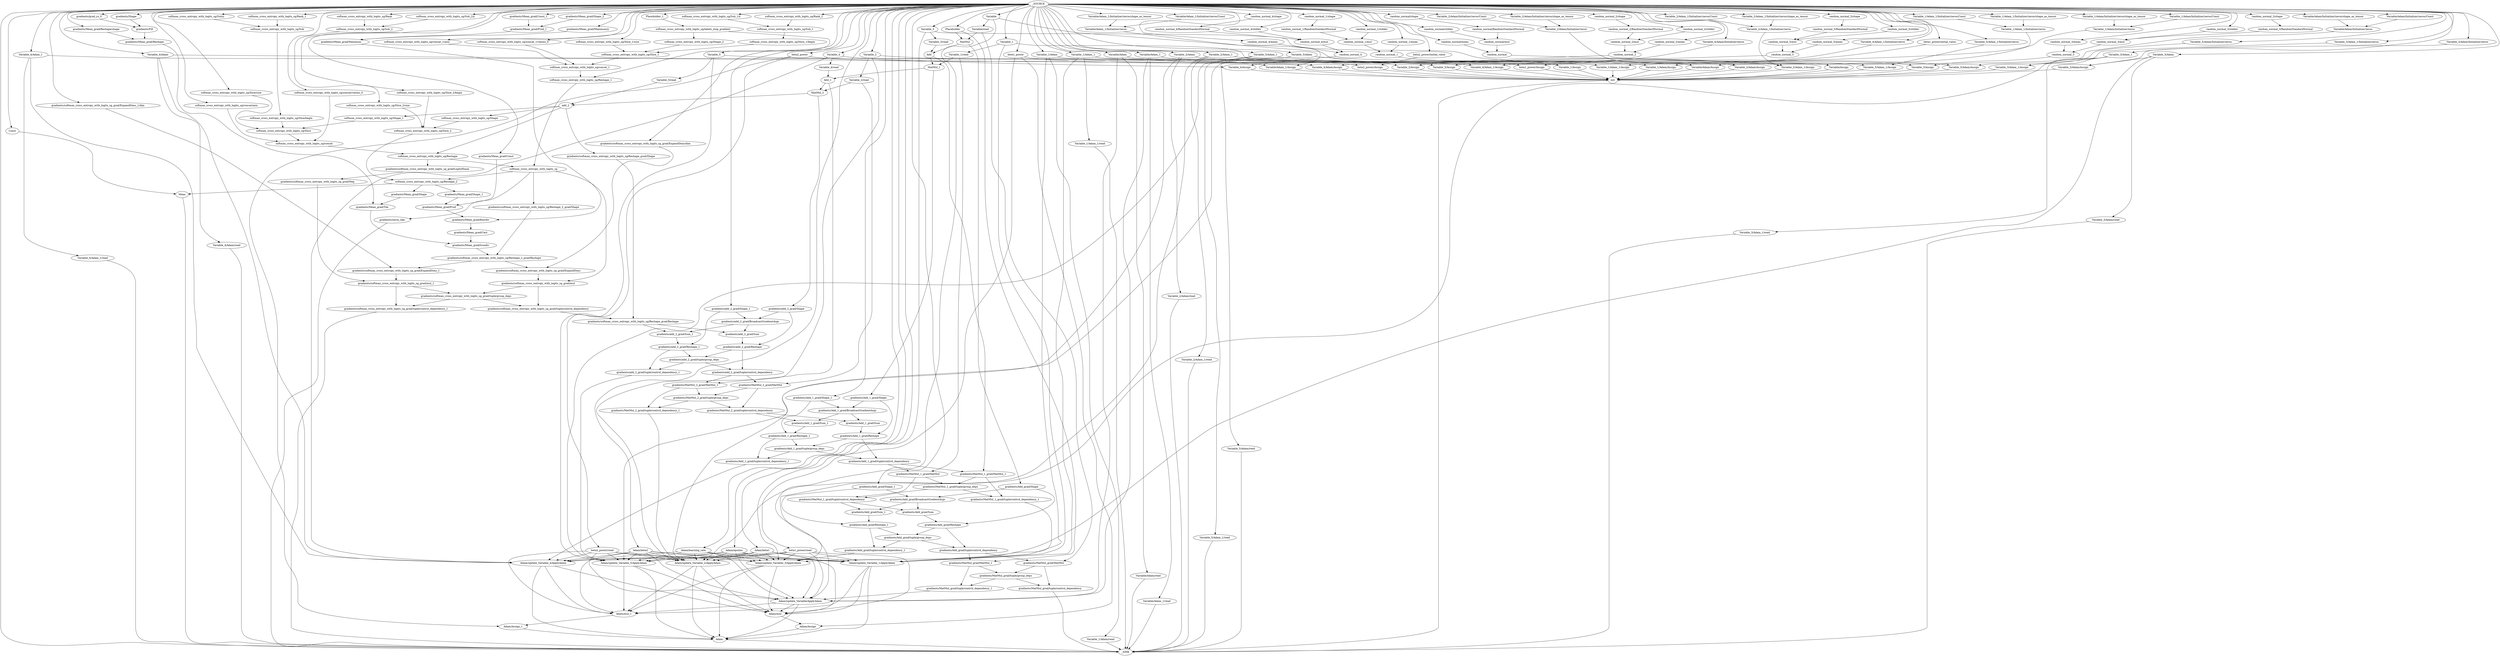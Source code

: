digraph G{
	"_SOURCE" -> "_SINK";
	"random_normal/shape" -> "random_normal/RandomStandardNormal";
	"random_normal/RandomStandardNormal" -> "random_normal/mul";
	"random_normal/stddev" -> "random_normal/mul";
	"random_normal/mul" -> "random_normal";
	"random_normal/mean" -> "random_normal";
	"Variable" -> "Variable/Assign";
	"random_normal" -> "Variable/Assign";
	"Variable" -> "Variable/read";
	"random_normal_1/shape" -> "random_normal_1/RandomStandardNormal";
	"random_normal_1/RandomStandardNormal" -> "random_normal_1/mul";
	"random_normal_1/stddev" -> "random_normal_1/mul";
	"random_normal_1/mul" -> "random_normal_1";
	"random_normal_1/mean" -> "random_normal_1";
	"Variable_1" -> "Variable_1/Assign";
	"random_normal_1" -> "Variable_1/Assign";
	"Variable_1" -> "Variable_1/read";
	"random_normal_2/shape" -> "random_normal_2/RandomStandardNormal";
	"random_normal_2/RandomStandardNormal" -> "random_normal_2/mul";
	"random_normal_2/stddev" -> "random_normal_2/mul";
	"random_normal_2/mul" -> "random_normal_2";
	"random_normal_2/mean" -> "random_normal_2";
	"Variable_2" -> "Variable_2/Assign";
	"random_normal_2" -> "Variable_2/Assign";
	"Variable_2" -> "Variable_2/read";
	"random_normal_3/shape" -> "random_normal_3/RandomStandardNormal";
	"random_normal_3/RandomStandardNormal" -> "random_normal_3/mul";
	"random_normal_3/stddev" -> "random_normal_3/mul";
	"random_normal_3/mul" -> "random_normal_3";
	"random_normal_3/mean" -> "random_normal_3";
	"Variable_3" -> "Variable_3/Assign";
	"random_normal_3" -> "Variable_3/Assign";
	"Variable_3" -> "Variable_3/read";
	"random_normal_4/shape" -> "random_normal_4/RandomStandardNormal";
	"random_normal_4/RandomStandardNormal" -> "random_normal_4/mul";
	"random_normal_4/stddev" -> "random_normal_4/mul";
	"random_normal_4/mul" -> "random_normal_4";
	"random_normal_4/mean" -> "random_normal_4";
	"Variable_4" -> "Variable_4/Assign";
	"random_normal_4" -> "Variable_4/Assign";
	"Variable_4" -> "Variable_4/read";
	"random_normal_5/shape" -> "random_normal_5/RandomStandardNormal";
	"random_normal_5/RandomStandardNormal" -> "random_normal_5/mul";
	"random_normal_5/stddev" -> "random_normal_5/mul";
	"random_normal_5/mul" -> "random_normal_5";
	"random_normal_5/mean" -> "random_normal_5";
	"Variable_5" -> "Variable_5/Assign";
	"random_normal_5" -> "Variable_5/Assign";
	"Variable_5" -> "Variable_5/read";
	"Placeholder" -> "MatMul";
	"Variable/read" -> "MatMul";
	"MatMul" -> "Add";
	"Variable_3/read" -> "Add";
	"Add" -> "MatMul_1";
	"Variable_1/read" -> "MatMul_1";
	"MatMul_1" -> "Add_1";
	"Variable_4/read" -> "Add_1";
	"Add_1" -> "MatMul_2";
	"Variable_2/read" -> "MatMul_2";
	"MatMul_2" -> "add_2";
	"Variable_5/read" -> "add_2";
	"Placeholder_1" -> "softmax_cross_entropy_with_logits_sg/labels_stop_gradient";
	"add_2" -> "softmax_cross_entropy_with_logits_sg/Shape";
	"add_2" -> "softmax_cross_entropy_with_logits_sg/Shape_1";
	"softmax_cross_entropy_with_logits_sg/Rank_1" -> "softmax_cross_entropy_with_logits_sg/Sub";
	"softmax_cross_entropy_with_logits_sg/Sub/y" -> "softmax_cross_entropy_with_logits_sg/Sub";
	"softmax_cross_entropy_with_logits_sg/Sub" -> "softmax_cross_entropy_with_logits_sg/Slice/begin";
	"softmax_cross_entropy_with_logits_sg/Shape_1" -> "softmax_cross_entropy_with_logits_sg/Slice";
	"softmax_cross_entropy_with_logits_sg/Slice/begin" -> "softmax_cross_entropy_with_logits_sg/Slice";
	"softmax_cross_entropy_with_logits_sg/Slice/size" -> "softmax_cross_entropy_with_logits_sg/Slice";
	"softmax_cross_entropy_with_logits_sg/concat/values_0" -> "softmax_cross_entropy_with_logits_sg/concat";
	"softmax_cross_entropy_with_logits_sg/Slice" -> "softmax_cross_entropy_with_logits_sg/concat";
	"softmax_cross_entropy_with_logits_sg/concat/axis" -> "softmax_cross_entropy_with_logits_sg/concat";
	"add_2" -> "softmax_cross_entropy_with_logits_sg/Reshape";
	"softmax_cross_entropy_with_logits_sg/concat" -> "softmax_cross_entropy_with_logits_sg/Reshape";
	"softmax_cross_entropy_with_logits_sg/labels_stop_gradient" -> "softmax_cross_entropy_with_logits_sg/Shape_2";
	"softmax_cross_entropy_with_logits_sg/Rank_2" -> "softmax_cross_entropy_with_logits_sg/Sub_1";
	"softmax_cross_entropy_with_logits_sg/Sub_1/y" -> "softmax_cross_entropy_with_logits_sg/Sub_1";
	"softmax_cross_entropy_with_logits_sg/Sub_1" -> "softmax_cross_entropy_with_logits_sg/Slice_1/begin";
	"softmax_cross_entropy_with_logits_sg/Shape_2" -> "softmax_cross_entropy_with_logits_sg/Slice_1";
	"softmax_cross_entropy_with_logits_sg/Slice_1/begin" -> "softmax_cross_entropy_with_logits_sg/Slice_1";
	"softmax_cross_entropy_with_logits_sg/Slice_1/size" -> "softmax_cross_entropy_with_logits_sg/Slice_1";
	"softmax_cross_entropy_with_logits_sg/concat_1/values_0" -> "softmax_cross_entropy_with_logits_sg/concat_1";
	"softmax_cross_entropy_with_logits_sg/Slice_1" -> "softmax_cross_entropy_with_logits_sg/concat_1";
	"softmax_cross_entropy_with_logits_sg/concat_1/axis" -> "softmax_cross_entropy_with_logits_sg/concat_1";
	"softmax_cross_entropy_with_logits_sg/labels_stop_gradient" -> "softmax_cross_entropy_with_logits_sg/Reshape_1";
	"softmax_cross_entropy_with_logits_sg/concat_1" -> "softmax_cross_entropy_with_logits_sg/Reshape_1";
	"softmax_cross_entropy_with_logits_sg/Reshape" -> "softmax_cross_entropy_with_logits_sg";
	"softmax_cross_entropy_with_logits_sg/Reshape_1" -> "softmax_cross_entropy_with_logits_sg";
	"softmax_cross_entropy_with_logits_sg/Rank" -> "softmax_cross_entropy_with_logits_sg/Sub_2";
	"softmax_cross_entropy_with_logits_sg/Sub_2/y" -> "softmax_cross_entropy_with_logits_sg/Sub_2";
	"softmax_cross_entropy_with_logits_sg/Sub_2" -> "softmax_cross_entropy_with_logits_sg/Slice_2/size";
	"softmax_cross_entropy_with_logits_sg/Shape" -> "softmax_cross_entropy_with_logits_sg/Slice_2";
	"softmax_cross_entropy_with_logits_sg/Slice_2/begin" -> "softmax_cross_entropy_with_logits_sg/Slice_2";
	"softmax_cross_entropy_with_logits_sg/Slice_2/size" -> "softmax_cross_entropy_with_logits_sg/Slice_2";
	"softmax_cross_entropy_with_logits_sg" -> "softmax_cross_entropy_with_logits_sg/Reshape_2";
	"softmax_cross_entropy_with_logits_sg/Slice_2" -> "softmax_cross_entropy_with_logits_sg/Reshape_2";
	"softmax_cross_entropy_with_logits_sg/Reshape_2" -> "Mean";
	"Const" -> "Mean";
	"gradients/Shape" -> "gradients/Fill";
	"gradients/grad_ys_0" -> "gradients/Fill";
	"gradients/Fill" -> "gradients/Mean_grad/Reshape";
	"gradients/Mean_grad/Reshape/shape" -> "gradients/Mean_grad/Reshape";
	"softmax_cross_entropy_with_logits_sg/Reshape_2" -> "gradients/Mean_grad/Shape";
	"gradients/Mean_grad/Reshape" -> "gradients/Mean_grad/Tile";
	"gradients/Mean_grad/Shape" -> "gradients/Mean_grad/Tile";
	"softmax_cross_entropy_with_logits_sg/Reshape_2" -> "gradients/Mean_grad/Shape_1";
	"gradients/Mean_grad/Shape_1" -> "gradients/Mean_grad/Prod";
	"gradients/Mean_grad/Const" -> "gradients/Mean_grad/Prod";
	"gradients/Mean_grad/Shape_2" -> "gradients/Mean_grad/Prod_1";
	"gradients/Mean_grad/Const_1" -> "gradients/Mean_grad/Prod_1";
	"gradients/Mean_grad/Prod_1" -> "gradients/Mean_grad/Maximum";
	"gradients/Mean_grad/Maximum/y" -> "gradients/Mean_grad/Maximum";
	"gradients/Mean_grad/Prod" -> "gradients/Mean_grad/floordiv";
	"gradients/Mean_grad/Maximum" -> "gradients/Mean_grad/floordiv";
	"gradients/Mean_grad/floordiv" -> "gradients/Mean_grad/Cast";
	"gradients/Mean_grad/Tile" -> "gradients/Mean_grad/truediv";
	"gradients/Mean_grad/Cast" -> "gradients/Mean_grad/truediv";
	"softmax_cross_entropy_with_logits_sg" -> "gradients/softmax_cross_entropy_with_logits_sg/Reshape_2_grad/Shape";
	"gradients/Mean_grad/truediv" -> "gradients/softmax_cross_entropy_with_logits_sg/Reshape_2_grad/Reshape";
	"gradients/softmax_cross_entropy_with_logits_sg/Reshape_2_grad/Shape" -> "gradients/softmax_cross_entropy_with_logits_sg/Reshape_2_grad/Reshape";
	"softmax_cross_entropy_with_logits_sg" -> "gradients/zeros_like";
	"gradients/softmax_cross_entropy_with_logits_sg/Reshape_2_grad/Reshape" -> "gradients/softmax_cross_entropy_with_logits_sg_grad/ExpandDims";
	"gradients/softmax_cross_entropy_with_logits_sg_grad/ExpandDims/dim" -> "gradients/softmax_cross_entropy_with_logits_sg_grad/ExpandDims";
	"gradients/softmax_cross_entropy_with_logits_sg_grad/ExpandDims" -> "gradients/softmax_cross_entropy_with_logits_sg_grad/mul";
	"softmax_cross_entropy_with_logits_sg" -> "gradients/softmax_cross_entropy_with_logits_sg_grad/mul";
	"softmax_cross_entropy_with_logits_sg/Reshape" -> "gradients/softmax_cross_entropy_with_logits_sg_grad/LogSoftmax";
	"gradients/softmax_cross_entropy_with_logits_sg_grad/LogSoftmax" -> "gradients/softmax_cross_entropy_with_logits_sg_grad/Neg";
	"gradients/softmax_cross_entropy_with_logits_sg/Reshape_2_grad/Reshape" -> "gradients/softmax_cross_entropy_with_logits_sg_grad/ExpandDims_1";
	"gradients/softmax_cross_entropy_with_logits_sg_grad/ExpandDims_1/dim" -> "gradients/softmax_cross_entropy_with_logits_sg_grad/ExpandDims_1";
	"gradients/softmax_cross_entropy_with_logits_sg_grad/ExpandDims_1" -> "gradients/softmax_cross_entropy_with_logits_sg_grad/mul_1";
	"gradients/softmax_cross_entropy_with_logits_sg_grad/Neg" -> "gradients/softmax_cross_entropy_with_logits_sg_grad/mul_1";
	"gradients/softmax_cross_entropy_with_logits_sg_grad/mul" -> "gradients/softmax_cross_entropy_with_logits_sg_grad/tuple/group_deps";
	"gradients/softmax_cross_entropy_with_logits_sg_grad/mul_1" -> "gradients/softmax_cross_entropy_with_logits_sg_grad/tuple/group_deps";
	"gradients/softmax_cross_entropy_with_logits_sg_grad/mul" -> "gradients/softmax_cross_entropy_with_logits_sg_grad/tuple/control_dependency";
	"gradients/softmax_cross_entropy_with_logits_sg_grad/tuple/group_deps" -> "gradients/softmax_cross_entropy_with_logits_sg_grad/tuple/control_dependency";
	"gradients/softmax_cross_entropy_with_logits_sg_grad/mul_1" -> "gradients/softmax_cross_entropy_with_logits_sg_grad/tuple/control_dependency_1";
	"gradients/softmax_cross_entropy_with_logits_sg_grad/tuple/group_deps" -> "gradients/softmax_cross_entropy_with_logits_sg_grad/tuple/control_dependency_1";
	"add_2" -> "gradients/softmax_cross_entropy_with_logits_sg/Reshape_grad/Shape";
	"gradients/softmax_cross_entropy_with_logits_sg_grad/tuple/control_dependency" -> "gradients/softmax_cross_entropy_with_logits_sg/Reshape_grad/Reshape";
	"gradients/softmax_cross_entropy_with_logits_sg/Reshape_grad/Shape" -> "gradients/softmax_cross_entropy_with_logits_sg/Reshape_grad/Reshape";
	"MatMul_2" -> "gradients/add_2_grad/Shape";
	"gradients/add_2_grad/Shape" -> "gradients/add_2_grad/BroadcastGradientArgs";
	"gradients/add_2_grad/Shape_1" -> "gradients/add_2_grad/BroadcastGradientArgs";
	"gradients/softmax_cross_entropy_with_logits_sg/Reshape_grad/Reshape" -> "gradients/add_2_grad/Sum";
	"gradients/add_2_grad/BroadcastGradientArgs" -> "gradients/add_2_grad/Sum";
	"gradients/add_2_grad/Sum" -> "gradients/add_2_grad/Reshape";
	"gradients/add_2_grad/Shape" -> "gradients/add_2_grad/Reshape";
	"gradients/softmax_cross_entropy_with_logits_sg/Reshape_grad/Reshape" -> "gradients/add_2_grad/Sum_1";
	"gradients/add_2_grad/BroadcastGradientArgs" -> "gradients/add_2_grad/Sum_1";
	"gradients/add_2_grad/Sum_1" -> "gradients/add_2_grad/Reshape_1";
	"gradients/add_2_grad/Shape_1" -> "gradients/add_2_grad/Reshape_1";
	"gradients/add_2_grad/Reshape" -> "gradients/add_2_grad/tuple/group_deps";
	"gradients/add_2_grad/Reshape_1" -> "gradients/add_2_grad/tuple/group_deps";
	"gradients/add_2_grad/Reshape" -> "gradients/add_2_grad/tuple/control_dependency";
	"gradients/add_2_grad/tuple/group_deps" -> "gradients/add_2_grad/tuple/control_dependency";
	"gradients/add_2_grad/Reshape_1" -> "gradients/add_2_grad/tuple/control_dependency_1";
	"gradients/add_2_grad/tuple/group_deps" -> "gradients/add_2_grad/tuple/control_dependency_1";
	"gradients/add_2_grad/tuple/control_dependency" -> "gradients/MatMul_2_grad/MatMul";
	"Variable_2/read" -> "gradients/MatMul_2_grad/MatMul";
	"Add_1" -> "gradients/MatMul_2_grad/MatMul_1";
	"gradients/add_2_grad/tuple/control_dependency" -> "gradients/MatMul_2_grad/MatMul_1";
	"gradients/MatMul_2_grad/MatMul" -> "gradients/MatMul_2_grad/tuple/group_deps";
	"gradients/MatMul_2_grad/MatMul_1" -> "gradients/MatMul_2_grad/tuple/group_deps";
	"gradients/MatMul_2_grad/MatMul" -> "gradients/MatMul_2_grad/tuple/control_dependency";
	"gradients/MatMul_2_grad/tuple/group_deps" -> "gradients/MatMul_2_grad/tuple/control_dependency";
	"gradients/MatMul_2_grad/MatMul_1" -> "gradients/MatMul_2_grad/tuple/control_dependency_1";
	"gradients/MatMul_2_grad/tuple/group_deps" -> "gradients/MatMul_2_grad/tuple/control_dependency_1";
	"MatMul_1" -> "gradients/Add_1_grad/Shape";
	"gradients/Add_1_grad/Shape" -> "gradients/Add_1_grad/BroadcastGradientArgs";
	"gradients/Add_1_grad/Shape_1" -> "gradients/Add_1_grad/BroadcastGradientArgs";
	"gradients/MatMul_2_grad/tuple/control_dependency" -> "gradients/Add_1_grad/Sum";
	"gradients/Add_1_grad/BroadcastGradientArgs" -> "gradients/Add_1_grad/Sum";
	"gradients/Add_1_grad/Sum" -> "gradients/Add_1_grad/Reshape";
	"gradients/Add_1_grad/Shape" -> "gradients/Add_1_grad/Reshape";
	"gradients/MatMul_2_grad/tuple/control_dependency" -> "gradients/Add_1_grad/Sum_1";
	"gradients/Add_1_grad/BroadcastGradientArgs" -> "gradients/Add_1_grad/Sum_1";
	"gradients/Add_1_grad/Sum_1" -> "gradients/Add_1_grad/Reshape_1";
	"gradients/Add_1_grad/Shape_1" -> "gradients/Add_1_grad/Reshape_1";
	"gradients/Add_1_grad/Reshape" -> "gradients/Add_1_grad/tuple/group_deps";
	"gradients/Add_1_grad/Reshape_1" -> "gradients/Add_1_grad/tuple/group_deps";
	"gradients/Add_1_grad/Reshape" -> "gradients/Add_1_grad/tuple/control_dependency";
	"gradients/Add_1_grad/tuple/group_deps" -> "gradients/Add_1_grad/tuple/control_dependency";
	"gradients/Add_1_grad/Reshape_1" -> "gradients/Add_1_grad/tuple/control_dependency_1";
	"gradients/Add_1_grad/tuple/group_deps" -> "gradients/Add_1_grad/tuple/control_dependency_1";
	"gradients/Add_1_grad/tuple/control_dependency" -> "gradients/MatMul_1_grad/MatMul";
	"Variable_1/read" -> "gradients/MatMul_1_grad/MatMul";
	"Add" -> "gradients/MatMul_1_grad/MatMul_1";
	"gradients/Add_1_grad/tuple/control_dependency" -> "gradients/MatMul_1_grad/MatMul_1";
	"gradients/MatMul_1_grad/MatMul" -> "gradients/MatMul_1_grad/tuple/group_deps";
	"gradients/MatMul_1_grad/MatMul_1" -> "gradients/MatMul_1_grad/tuple/group_deps";
	"gradients/MatMul_1_grad/MatMul" -> "gradients/MatMul_1_grad/tuple/control_dependency";
	"gradients/MatMul_1_grad/tuple/group_deps" -> "gradients/MatMul_1_grad/tuple/control_dependency";
	"gradients/MatMul_1_grad/MatMul_1" -> "gradients/MatMul_1_grad/tuple/control_dependency_1";
	"gradients/MatMul_1_grad/tuple/group_deps" -> "gradients/MatMul_1_grad/tuple/control_dependency_1";
	"MatMul" -> "gradients/Add_grad/Shape";
	"gradients/Add_grad/Shape" -> "gradients/Add_grad/BroadcastGradientArgs";
	"gradients/Add_grad/Shape_1" -> "gradients/Add_grad/BroadcastGradientArgs";
	"gradients/MatMul_1_grad/tuple/control_dependency" -> "gradients/Add_grad/Sum";
	"gradients/Add_grad/BroadcastGradientArgs" -> "gradients/Add_grad/Sum";
	"gradients/Add_grad/Sum" -> "gradients/Add_grad/Reshape";
	"gradients/Add_grad/Shape" -> "gradients/Add_grad/Reshape";
	"gradients/MatMul_1_grad/tuple/control_dependency" -> "gradients/Add_grad/Sum_1";
	"gradients/Add_grad/BroadcastGradientArgs" -> "gradients/Add_grad/Sum_1";
	"gradients/Add_grad/Sum_1" -> "gradients/Add_grad/Reshape_1";
	"gradients/Add_grad/Shape_1" -> "gradients/Add_grad/Reshape_1";
	"gradients/Add_grad/Reshape" -> "gradients/Add_grad/tuple/group_deps";
	"gradients/Add_grad/Reshape_1" -> "gradients/Add_grad/tuple/group_deps";
	"gradients/Add_grad/Reshape" -> "gradients/Add_grad/tuple/control_dependency";
	"gradients/Add_grad/tuple/group_deps" -> "gradients/Add_grad/tuple/control_dependency";
	"gradients/Add_grad/Reshape_1" -> "gradients/Add_grad/tuple/control_dependency_1";
	"gradients/Add_grad/tuple/group_deps" -> "gradients/Add_grad/tuple/control_dependency_1";
	"gradients/Add_grad/tuple/control_dependency" -> "gradients/MatMul_grad/MatMul";
	"Variable/read" -> "gradients/MatMul_grad/MatMul";
	"Placeholder" -> "gradients/MatMul_grad/MatMul_1";
	"gradients/Add_grad/tuple/control_dependency" -> "gradients/MatMul_grad/MatMul_1";
	"gradients/MatMul_grad/MatMul" -> "gradients/MatMul_grad/tuple/group_deps";
	"gradients/MatMul_grad/MatMul_1" -> "gradients/MatMul_grad/tuple/group_deps";
	"gradients/MatMul_grad/MatMul" -> "gradients/MatMul_grad/tuple/control_dependency";
	"gradients/MatMul_grad/tuple/group_deps" -> "gradients/MatMul_grad/tuple/control_dependency";
	"gradients/MatMul_grad/MatMul_1" -> "gradients/MatMul_grad/tuple/control_dependency_1";
	"gradients/MatMul_grad/tuple/group_deps" -> "gradients/MatMul_grad/tuple/control_dependency_1";
	"beta1_power" -> "beta1_power/Assign";
	"beta1_power/initial_value" -> "beta1_power/Assign";
	"beta1_power" -> "beta1_power/read";
	"beta2_power" -> "beta2_power/Assign";
	"beta2_power/initial_value" -> "beta2_power/Assign";
	"beta2_power" -> "beta2_power/read";
	"Variable/Adam/Initializer/zeros/shape_as_tensor" -> "Variable/Adam/Initializer/zeros";
	"Variable/Adam/Initializer/zeros/Const" -> "Variable/Adam/Initializer/zeros";
	"Variable/Adam" -> "Variable/Adam/Assign";
	"Variable/Adam/Initializer/zeros" -> "Variable/Adam/Assign";
	"Variable/Adam" -> "Variable/Adam/read";
	"Variable/Adam_1/Initializer/zeros/shape_as_tensor" -> "Variable/Adam_1/Initializer/zeros";
	"Variable/Adam_1/Initializer/zeros/Const" -> "Variable/Adam_1/Initializer/zeros";
	"Variable/Adam_1" -> "Variable/Adam_1/Assign";
	"Variable/Adam_1/Initializer/zeros" -> "Variable/Adam_1/Assign";
	"Variable/Adam_1" -> "Variable/Adam_1/read";
	"Variable_1/Adam/Initializer/zeros/shape_as_tensor" -> "Variable_1/Adam/Initializer/zeros";
	"Variable_1/Adam/Initializer/zeros/Const" -> "Variable_1/Adam/Initializer/zeros";
	"Variable_1/Adam" -> "Variable_1/Adam/Assign";
	"Variable_1/Adam/Initializer/zeros" -> "Variable_1/Adam/Assign";
	"Variable_1/Adam" -> "Variable_1/Adam/read";
	"Variable_1/Adam_1/Initializer/zeros/shape_as_tensor" -> "Variable_1/Adam_1/Initializer/zeros";
	"Variable_1/Adam_1/Initializer/zeros/Const" -> "Variable_1/Adam_1/Initializer/zeros";
	"Variable_1/Adam_1" -> "Variable_1/Adam_1/Assign";
	"Variable_1/Adam_1/Initializer/zeros" -> "Variable_1/Adam_1/Assign";
	"Variable_1/Adam_1" -> "Variable_1/Adam_1/read";
	"Variable_2/Adam/Initializer/zeros/shape_as_tensor" -> "Variable_2/Adam/Initializer/zeros";
	"Variable_2/Adam/Initializer/zeros/Const" -> "Variable_2/Adam/Initializer/zeros";
	"Variable_2/Adam" -> "Variable_2/Adam/Assign";
	"Variable_2/Adam/Initializer/zeros" -> "Variable_2/Adam/Assign";
	"Variable_2/Adam" -> "Variable_2/Adam/read";
	"Variable_2/Adam_1/Initializer/zeros/shape_as_tensor" -> "Variable_2/Adam_1/Initializer/zeros";
	"Variable_2/Adam_1/Initializer/zeros/Const" -> "Variable_2/Adam_1/Initializer/zeros";
	"Variable_2/Adam_1" -> "Variable_2/Adam_1/Assign";
	"Variable_2/Adam_1/Initializer/zeros" -> "Variable_2/Adam_1/Assign";
	"Variable_2/Adam_1" -> "Variable_2/Adam_1/read";
	"Variable_3/Adam" -> "Variable_3/Adam/Assign";
	"Variable_3/Adam/Initializer/zeros" -> "Variable_3/Adam/Assign";
	"Variable_3/Adam" -> "Variable_3/Adam/read";
	"Variable_3/Adam_1" -> "Variable_3/Adam_1/Assign";
	"Variable_3/Adam_1/Initializer/zeros" -> "Variable_3/Adam_1/Assign";
	"Variable_3/Adam_1" -> "Variable_3/Adam_1/read";
	"Variable_4/Adam" -> "Variable_4/Adam/Assign";
	"Variable_4/Adam/Initializer/zeros" -> "Variable_4/Adam/Assign";
	"Variable_4/Adam" -> "Variable_4/Adam/read";
	"Variable_4/Adam_1" -> "Variable_4/Adam_1/Assign";
	"Variable_4/Adam_1/Initializer/zeros" -> "Variable_4/Adam_1/Assign";
	"Variable_4/Adam_1" -> "Variable_4/Adam_1/read";
	"Variable_5/Adam" -> "Variable_5/Adam/Assign";
	"Variable_5/Adam/Initializer/zeros" -> "Variable_5/Adam/Assign";
	"Variable_5/Adam" -> "Variable_5/Adam/read";
	"Variable_5/Adam_1" -> "Variable_5/Adam_1/Assign";
	"Variable_5/Adam_1/Initializer/zeros" -> "Variable_5/Adam_1/Assign";
	"Variable_5/Adam_1" -> "Variable_5/Adam_1/read";
	"Variable" -> "Adam/update_Variable/ApplyAdam";
	"Variable/Adam" -> "Adam/update_Variable/ApplyAdam";
	"Variable/Adam_1" -> "Adam/update_Variable/ApplyAdam";
	"beta1_power/read" -> "Adam/update_Variable/ApplyAdam";
	"beta2_power/read" -> "Adam/update_Variable/ApplyAdam";
	"Adam/learning_rate" -> "Adam/update_Variable/ApplyAdam";
	"Adam/beta1" -> "Adam/update_Variable/ApplyAdam";
	"Adam/beta2" -> "Adam/update_Variable/ApplyAdam";
	"Adam/epsilon" -> "Adam/update_Variable/ApplyAdam";
	"gradients/MatMul_grad/tuple/control_dependency_1" -> "Adam/update_Variable/ApplyAdam";
	"Variable_1" -> "Adam/update_Variable_1/ApplyAdam";
	"Variable_1/Adam" -> "Adam/update_Variable_1/ApplyAdam";
	"Variable_1/Adam_1" -> "Adam/update_Variable_1/ApplyAdam";
	"beta1_power/read" -> "Adam/update_Variable_1/ApplyAdam";
	"beta2_power/read" -> "Adam/update_Variable_1/ApplyAdam";
	"Adam/learning_rate" -> "Adam/update_Variable_1/ApplyAdam";
	"Adam/beta1" -> "Adam/update_Variable_1/ApplyAdam";
	"Adam/beta2" -> "Adam/update_Variable_1/ApplyAdam";
	"Adam/epsilon" -> "Adam/update_Variable_1/ApplyAdam";
	"gradients/MatMul_1_grad/tuple/control_dependency_1" -> "Adam/update_Variable_1/ApplyAdam";
	"Variable_2" -> "Adam/update_Variable_2/ApplyAdam";
	"Variable_2/Adam" -> "Adam/update_Variable_2/ApplyAdam";
	"Variable_2/Adam_1" -> "Adam/update_Variable_2/ApplyAdam";
	"beta1_power/read" -> "Adam/update_Variable_2/ApplyAdam";
	"beta2_power/read" -> "Adam/update_Variable_2/ApplyAdam";
	"Adam/learning_rate" -> "Adam/update_Variable_2/ApplyAdam";
	"Adam/beta1" -> "Adam/update_Variable_2/ApplyAdam";
	"Adam/beta2" -> "Adam/update_Variable_2/ApplyAdam";
	"Adam/epsilon" -> "Adam/update_Variable_2/ApplyAdam";
	"gradients/MatMul_2_grad/tuple/control_dependency_1" -> "Adam/update_Variable_2/ApplyAdam";
	"Variable_3" -> "Adam/update_Variable_3/ApplyAdam";
	"Variable_3/Adam" -> "Adam/update_Variable_3/ApplyAdam";
	"Variable_3/Adam_1" -> "Adam/update_Variable_3/ApplyAdam";
	"beta1_power/read" -> "Adam/update_Variable_3/ApplyAdam";
	"beta2_power/read" -> "Adam/update_Variable_3/ApplyAdam";
	"Adam/learning_rate" -> "Adam/update_Variable_3/ApplyAdam";
	"Adam/beta1" -> "Adam/update_Variable_3/ApplyAdam";
	"Adam/beta2" -> "Adam/update_Variable_3/ApplyAdam";
	"Adam/epsilon" -> "Adam/update_Variable_3/ApplyAdam";
	"gradients/Add_grad/tuple/control_dependency_1" -> "Adam/update_Variable_3/ApplyAdam";
	"Variable_4" -> "Adam/update_Variable_4/ApplyAdam";
	"Variable_4/Adam" -> "Adam/update_Variable_4/ApplyAdam";
	"Variable_4/Adam_1" -> "Adam/update_Variable_4/ApplyAdam";
	"beta1_power/read" -> "Adam/update_Variable_4/ApplyAdam";
	"beta2_power/read" -> "Adam/update_Variable_4/ApplyAdam";
	"Adam/learning_rate" -> "Adam/update_Variable_4/ApplyAdam";
	"Adam/beta1" -> "Adam/update_Variable_4/ApplyAdam";
	"Adam/beta2" -> "Adam/update_Variable_4/ApplyAdam";
	"Adam/epsilon" -> "Adam/update_Variable_4/ApplyAdam";
	"gradients/Add_1_grad/tuple/control_dependency_1" -> "Adam/update_Variable_4/ApplyAdam";
	"Variable_5" -> "Adam/update_Variable_5/ApplyAdam";
	"Variable_5/Adam" -> "Adam/update_Variable_5/ApplyAdam";
	"Variable_5/Adam_1" -> "Adam/update_Variable_5/ApplyAdam";
	"beta1_power/read" -> "Adam/update_Variable_5/ApplyAdam";
	"beta2_power/read" -> "Adam/update_Variable_5/ApplyAdam";
	"Adam/learning_rate" -> "Adam/update_Variable_5/ApplyAdam";
	"Adam/beta1" -> "Adam/update_Variable_5/ApplyAdam";
	"Adam/beta2" -> "Adam/update_Variable_5/ApplyAdam";
	"Adam/epsilon" -> "Adam/update_Variable_5/ApplyAdam";
	"gradients/add_2_grad/tuple/control_dependency_1" -> "Adam/update_Variable_5/ApplyAdam";
	"beta1_power/read" -> "Adam/mul";
	"Adam/beta1" -> "Adam/mul";
	"Adam/update_Variable/ApplyAdam" -> "Adam/mul";
	"Adam/update_Variable_1/ApplyAdam" -> "Adam/mul";
	"Adam/update_Variable_2/ApplyAdam" -> "Adam/mul";
	"Adam/update_Variable_3/ApplyAdam" -> "Adam/mul";
	"Adam/update_Variable_4/ApplyAdam" -> "Adam/mul";
	"Adam/update_Variable_5/ApplyAdam" -> "Adam/mul";
	"beta1_power" -> "Adam/Assign";
	"Adam/mul" -> "Adam/Assign";
	"beta2_power/read" -> "Adam/mul_1";
	"Adam/beta2" -> "Adam/mul_1";
	"Adam/update_Variable/ApplyAdam" -> "Adam/mul_1";
	"Adam/update_Variable_1/ApplyAdam" -> "Adam/mul_1";
	"Adam/update_Variable_2/ApplyAdam" -> "Adam/mul_1";
	"Adam/update_Variable_3/ApplyAdam" -> "Adam/mul_1";
	"Adam/update_Variable_4/ApplyAdam" -> "Adam/mul_1";
	"Adam/update_Variable_5/ApplyAdam" -> "Adam/mul_1";
	"beta2_power" -> "Adam/Assign_1";
	"Adam/mul_1" -> "Adam/Assign_1";
	"Adam/update_Variable/ApplyAdam" -> "Adam";
	"Adam/update_Variable_1/ApplyAdam" -> "Adam";
	"Adam/update_Variable_2/ApplyAdam" -> "Adam";
	"Adam/update_Variable_3/ApplyAdam" -> "Adam";
	"Adam/update_Variable_4/ApplyAdam" -> "Adam";
	"Adam/update_Variable_5/ApplyAdam" -> "Adam";
	"Adam/Assign" -> "Adam";
	"Adam/Assign_1" -> "Adam";
	"Variable/Assign" -> "init";
	"Variable_1/Assign" -> "init";
	"Variable_2/Assign" -> "init";
	"Variable_3/Assign" -> "init";
	"Variable_4/Assign" -> "init";
	"Variable_5/Assign" -> "init";
	"beta1_power/Assign" -> "init";
	"beta2_power/Assign" -> "init";
	"Variable/Adam/Assign" -> "init";
	"Variable/Adam_1/Assign" -> "init";
	"Variable_1/Adam/Assign" -> "init";
	"Variable_1/Adam_1/Assign" -> "init";
	"Variable_2/Adam/Assign" -> "init";
	"Variable_2/Adam_1/Assign" -> "init";
	"Variable_3/Adam/Assign" -> "init";
	"Variable_3/Adam_1/Assign" -> "init";
	"Variable_4/Adam/Assign" -> "init";
	"Variable_4/Adam_1/Assign" -> "init";
	"Variable_5/Adam/Assign" -> "init";
	"Variable_5/Adam_1/Assign" -> "init";
	"_SOURCE" -> "Placeholder";
	"_SOURCE" -> "Placeholder_1";
	"_SOURCE" -> "random_normal/shape";
	"_SOURCE" -> "random_normal/mean";
	"_SOURCE" -> "random_normal/stddev";
	"_SOURCE" -> "Variable";
	"_SOURCE" -> "random_normal_1/shape";
	"_SOURCE" -> "random_normal_1/mean";
	"_SOURCE" -> "random_normal_1/stddev";
	"_SOURCE" -> "Variable_1";
	"_SOURCE" -> "random_normal_2/shape";
	"_SOURCE" -> "random_normal_2/mean";
	"_SOURCE" -> "random_normal_2/stddev";
	"_SOURCE" -> "Variable_2";
	"_SOURCE" -> "random_normal_3/shape";
	"_SOURCE" -> "random_normal_3/mean";
	"_SOURCE" -> "random_normal_3/stddev";
	"_SOURCE" -> "Variable_3";
	"_SOURCE" -> "random_normal_4/shape";
	"_SOURCE" -> "random_normal_4/mean";
	"_SOURCE" -> "random_normal_4/stddev";
	"_SOURCE" -> "Variable_4";
	"_SOURCE" -> "random_normal_5/shape";
	"_SOURCE" -> "random_normal_5/mean";
	"_SOURCE" -> "random_normal_5/stddev";
	"_SOURCE" -> "Variable_5";
	"_SOURCE" -> "softmax_cross_entropy_with_logits_sg/Rank";
	"_SOURCE" -> "softmax_cross_entropy_with_logits_sg/Rank_1";
	"_SOURCE" -> "softmax_cross_entropy_with_logits_sg/Sub/y";
	"_SOURCE" -> "softmax_cross_entropy_with_logits_sg/Slice/size";
	"_SOURCE" -> "softmax_cross_entropy_with_logits_sg/concat/values_0";
	"_SOURCE" -> "softmax_cross_entropy_with_logits_sg/concat/axis";
	"_SOURCE" -> "softmax_cross_entropy_with_logits_sg/Rank_2";
	"_SOURCE" -> "softmax_cross_entropy_with_logits_sg/Sub_1/y";
	"_SOURCE" -> "softmax_cross_entropy_with_logits_sg/Slice_1/size";
	"_SOURCE" -> "softmax_cross_entropy_with_logits_sg/concat_1/values_0";
	"_SOURCE" -> "softmax_cross_entropy_with_logits_sg/concat_1/axis";
	"_SOURCE" -> "softmax_cross_entropy_with_logits_sg/Sub_2/y";
	"_SOURCE" -> "softmax_cross_entropy_with_logits_sg/Slice_2/begin";
	"_SOURCE" -> "Const";
	"Mean" -> "_SINK";
	"_SOURCE" -> "gradients/Shape";
	"_SOURCE" -> "gradients/grad_ys_0";
	"_SOURCE" -> "gradients/Mean_grad/Reshape/shape";
	"_SOURCE" -> "gradients/Mean_grad/Shape_2";
	"_SOURCE" -> "gradients/Mean_grad/Const";
	"_SOURCE" -> "gradients/Mean_grad/Const_1";
	"_SOURCE" -> "gradients/Mean_grad/Maximum/y";
	"gradients/zeros_like" -> "_SINK";
	"_SOURCE" -> "gradients/softmax_cross_entropy_with_logits_sg_grad/ExpandDims/dim";
	"_SOURCE" -> "gradients/softmax_cross_entropy_with_logits_sg_grad/ExpandDims_1/dim";
	"gradients/softmax_cross_entropy_with_logits_sg_grad/tuple/control_dependency_1" -> "_SINK";
	"_SOURCE" -> "gradients/add_2_grad/Shape_1";
	"_SOURCE" -> "gradients/Add_1_grad/Shape_1";
	"_SOURCE" -> "gradients/Add_grad/Shape_1";
	"gradients/MatMul_grad/tuple/control_dependency" -> "_SINK";
	"_SOURCE" -> "beta1_power/initial_value";
	"_SOURCE" -> "beta1_power";
	"_SOURCE" -> "beta2_power/initial_value";
	"_SOURCE" -> "beta2_power";
	"_SOURCE" -> "Variable/Adam/Initializer/zeros/shape_as_tensor";
	"_SOURCE" -> "Variable/Adam/Initializer/zeros/Const";
	"_SOURCE" -> "Variable/Adam";
	"Variable/Adam/read" -> "_SINK";
	"_SOURCE" -> "Variable/Adam_1/Initializer/zeros/shape_as_tensor";
	"_SOURCE" -> "Variable/Adam_1/Initializer/zeros/Const";
	"_SOURCE" -> "Variable/Adam_1";
	"Variable/Adam_1/read" -> "_SINK";
	"_SOURCE" -> "Variable_1/Adam/Initializer/zeros/shape_as_tensor";
	"_SOURCE" -> "Variable_1/Adam/Initializer/zeros/Const";
	"_SOURCE" -> "Variable_1/Adam";
	"Variable_1/Adam/read" -> "_SINK";
	"_SOURCE" -> "Variable_1/Adam_1/Initializer/zeros/shape_as_tensor";
	"_SOURCE" -> "Variable_1/Adam_1/Initializer/zeros/Const";
	"_SOURCE" -> "Variable_1/Adam_1";
	"Variable_1/Adam_1/read" -> "_SINK";
	"_SOURCE" -> "Variable_2/Adam/Initializer/zeros/shape_as_tensor";
	"_SOURCE" -> "Variable_2/Adam/Initializer/zeros/Const";
	"_SOURCE" -> "Variable_2/Adam";
	"Variable_2/Adam/read" -> "_SINK";
	"_SOURCE" -> "Variable_2/Adam_1/Initializer/zeros/shape_as_tensor";
	"_SOURCE" -> "Variable_2/Adam_1/Initializer/zeros/Const";
	"_SOURCE" -> "Variable_2/Adam_1";
	"Variable_2/Adam_1/read" -> "_SINK";
	"_SOURCE" -> "Variable_3/Adam/Initializer/zeros";
	"_SOURCE" -> "Variable_3/Adam";
	"Variable_3/Adam/read" -> "_SINK";
	"_SOURCE" -> "Variable_3/Adam_1/Initializer/zeros";
	"_SOURCE" -> "Variable_3/Adam_1";
	"Variable_3/Adam_1/read" -> "_SINK";
	"_SOURCE" -> "Variable_4/Adam/Initializer/zeros";
	"_SOURCE" -> "Variable_4/Adam";
	"Variable_4/Adam/read" -> "_SINK";
	"_SOURCE" -> "Variable_4/Adam_1/Initializer/zeros";
	"_SOURCE" -> "Variable_4/Adam_1";
	"Variable_4/Adam_1/read" -> "_SINK";
	"_SOURCE" -> "Variable_5/Adam/Initializer/zeros";
	"_SOURCE" -> "Variable_5/Adam";
	"Variable_5/Adam/read" -> "_SINK";
	"_SOURCE" -> "Variable_5/Adam_1/Initializer/zeros";
	"_SOURCE" -> "Variable_5/Adam_1";
	"Variable_5/Adam_1/read" -> "_SINK";
	"_SOURCE" -> "Adam/learning_rate";
	"_SOURCE" -> "Adam/beta1";
	"_SOURCE" -> "Adam/beta2";
	"_SOURCE" -> "Adam/epsilon";
	"Adam" -> "_SINK";
	"init" -> "_SINK";
}